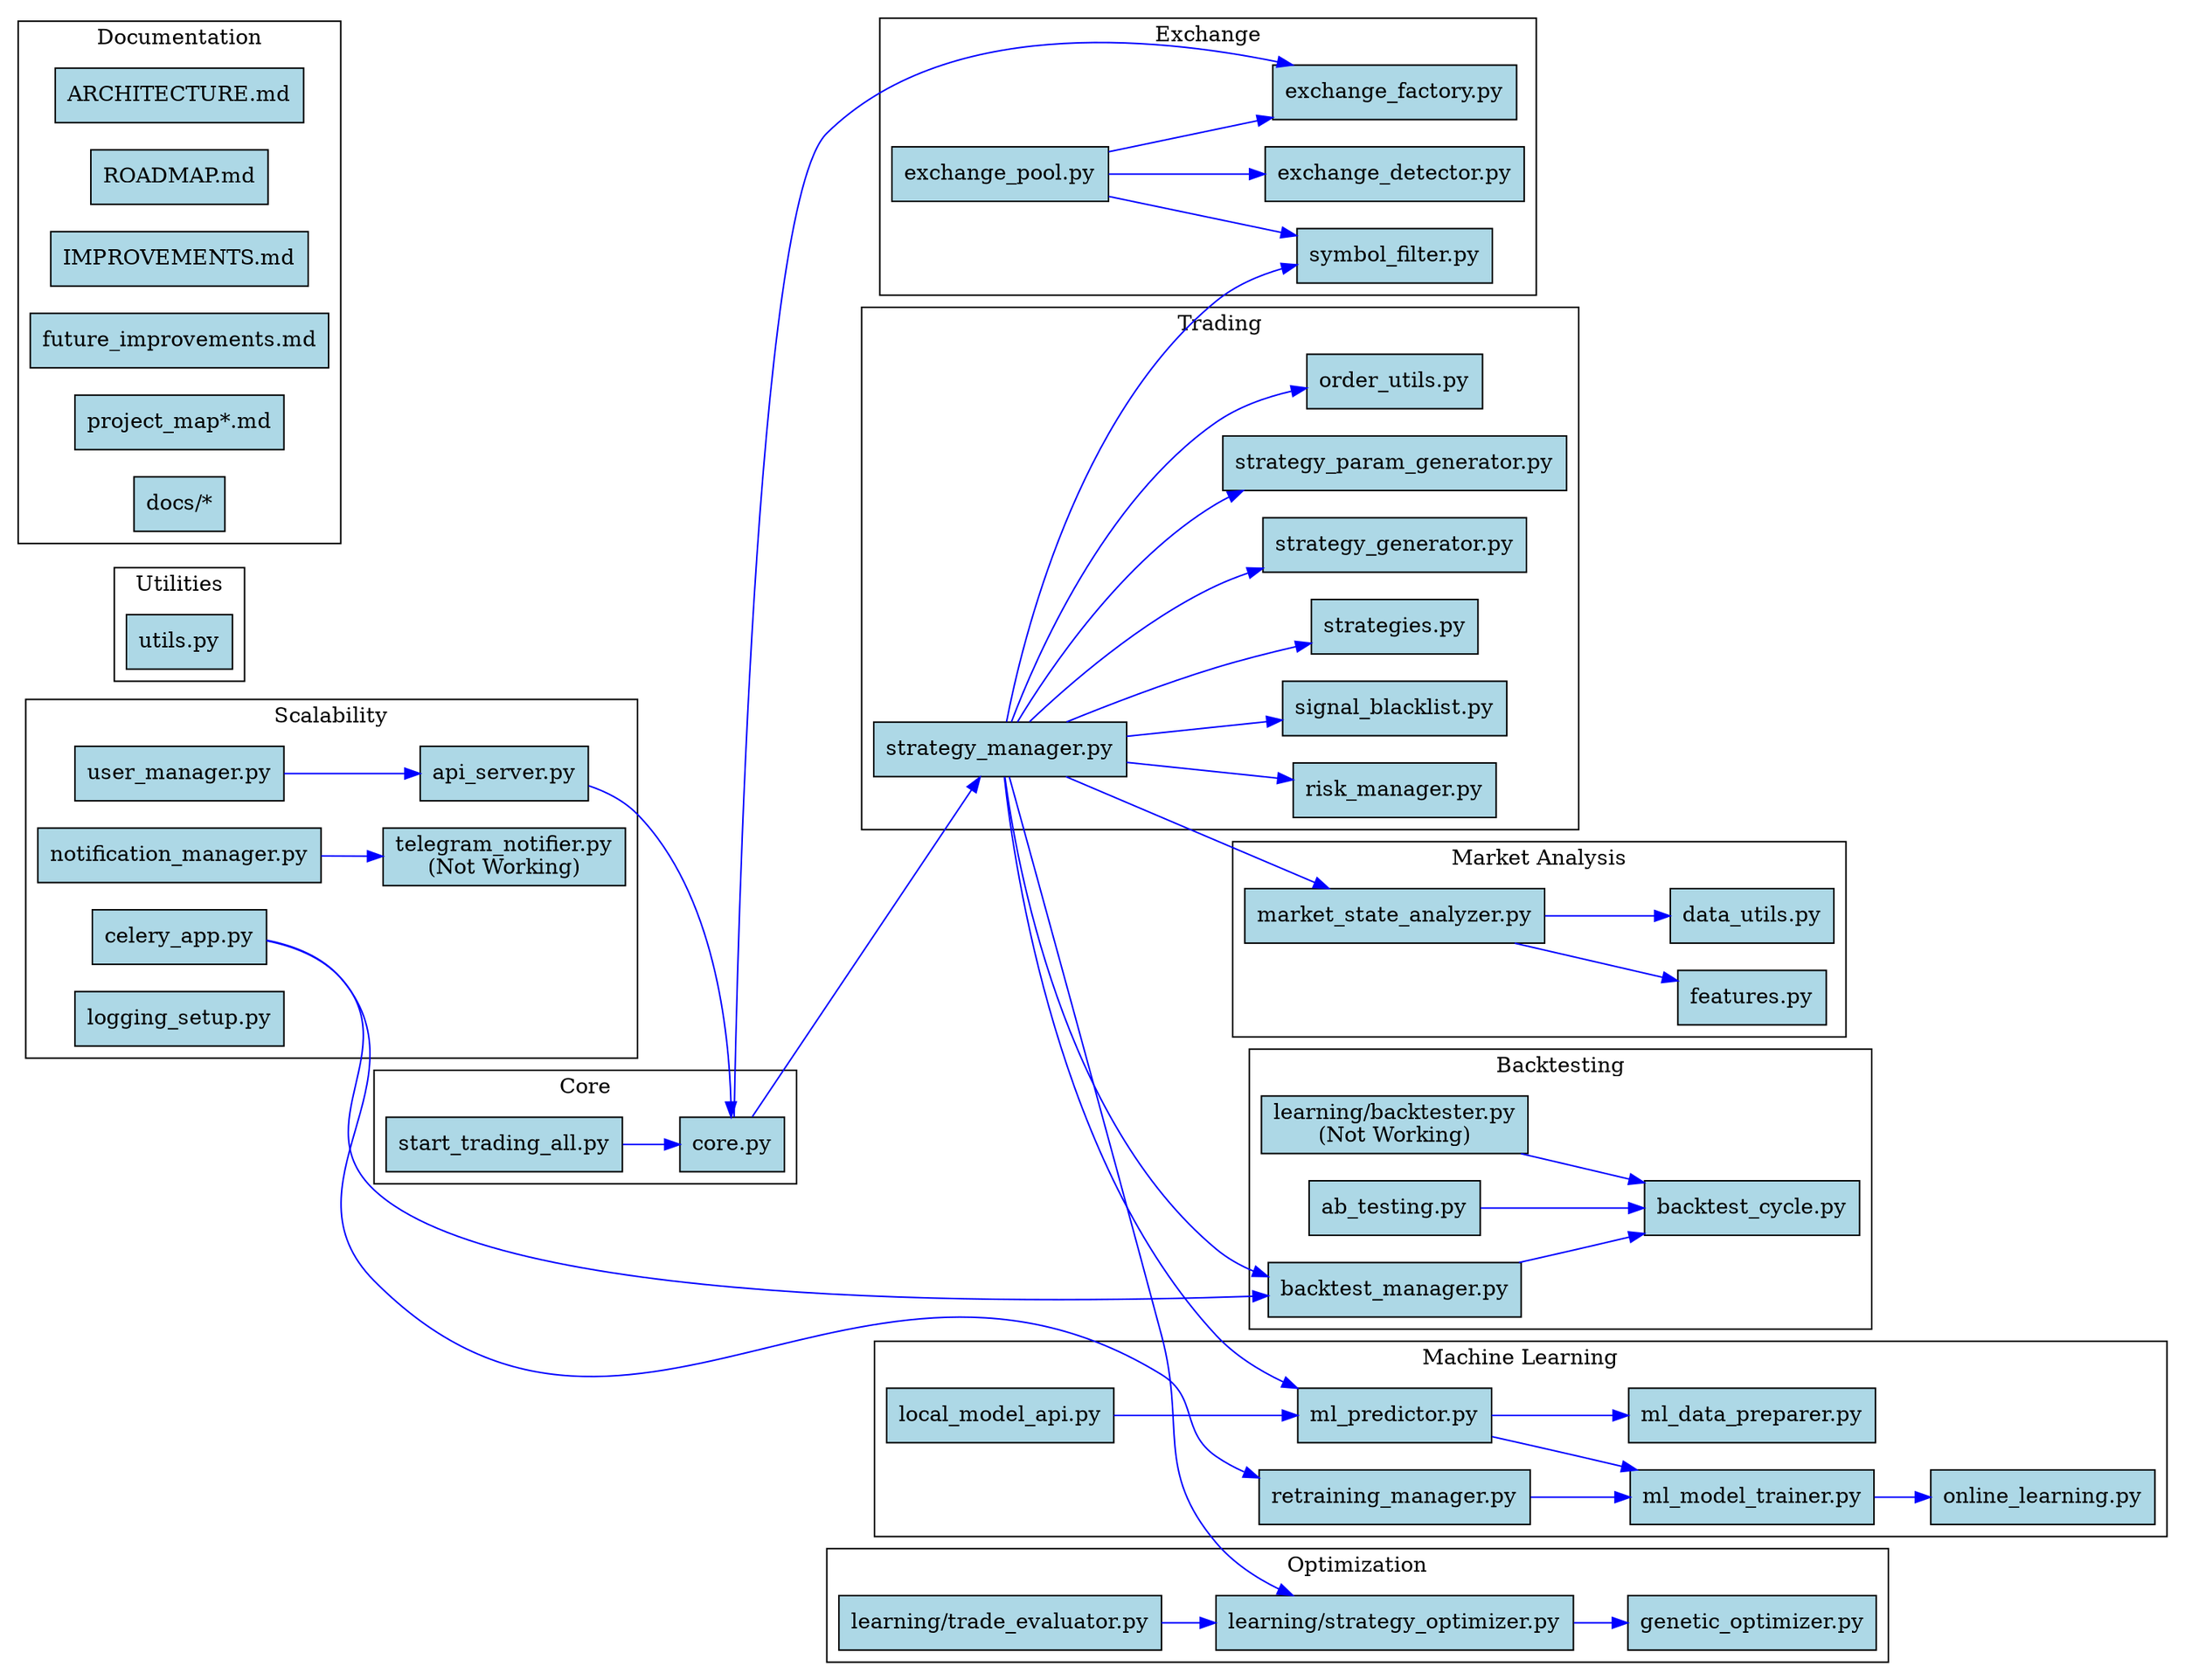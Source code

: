 digraph TradingBotSystem {
    rankdir=LR;
    node [shape=box, style=filled, fillcolor=lightblue];
    edge [color=blue];

    // Core
    subgraph cluster_core {
        label="Core";
        fillcolor=lightgreen;
        core [label="core.py"];
        start_trading [label="start_trading_all.py"];
        start_trading -> core;
    }

    // Trading
    subgraph cluster_trading {
        label="Trading";
        fillcolor=lightyellow;
        strategies [label="strategies.py"];
        strategy_manager [label="strategy_manager.py"];
        strategy_generator [label="strategy_generator.py"];
        strategy_param_generator [label="strategy_param_generator.py"];
        order_utils [label="order_utils.py"];
        risk_manager [label="risk_manager.py"];
        signal_blacklist [label="signal_blacklist.py"];
        strategy_manager -> strategies;
        strategy_manager -> strategy_generator;
        strategy_manager -> strategy_param_generator;
        strategy_manager -> order_utils;
        strategy_manager -> risk_manager;
        strategy_manager -> signal_blacklist;
        core -> strategy_manager;
    }

    // Exchange
    subgraph cluster_exchange {
        label="Exchange";
        fillcolor=lightcoral;
        exchange_factory [label="exchange_factory.py"];
        exchange_detector [label="exchange_detector.py"];
        exchange_pool [label="exchange_pool.py"];
        symbol_filter [label="symbol_filter.py"];
        exchange_pool -> exchange_factory;
        exchange_pool -> exchange_detector;
        exchange_pool -> symbol_filter;
        core -> exchange_factory;
    }

    // Market Analysis
    subgraph cluster_market_analysis {
        label="Market Analysis";
        fillcolor=lightpink;
        market_state_analyzer [label="market_state_analyzer.py"];
        features [label="features.py"];
        data_utils [label="data_utils.py"];
        market_state_analyzer -> features;
        market_state_analyzer -> data_utils;
        strategy_manager -> market_state_analyzer;
        strategy_manager -> symbol_filter;
    }

    // Machine Learning
    subgraph cluster_ml {
        label="Machine Learning";
        fillcolor=lightcyan;
        ml_data_preparer [label="ml_data_preparer.py"];
        ml_model_trainer [label="ml_model_trainer.py"];
        ml_predictor [label="ml_predictor.py"];
        online_learning [label="online_learning.py"];
        retraining_manager [label="retraining_manager.py"];
        local_model_api [label="local_model_api.py"];
        ml_predictor -> ml_model_trainer;
        ml_predictor -> ml_data_preparer;
        ml_model_trainer -> online_learning;
        retraining_manager -> ml_model_trainer;
        local_model_api -> ml_predictor;
        strategy_manager -> ml_predictor;
    }

    // Optimization
    subgraph cluster_optimization {
        label="Optimization";
        fillcolor=lightgoldenrodyellow;
        genetic_optimizer [label="genetic_optimizer.py"];
        strategy_optimizer [label="learning/strategy_optimizer.py"];
        trade_evaluator [label="learning/trade_evaluator.py"];
        strategy_optimizer -> genetic_optimizer;
        trade_evaluator -> strategy_optimizer;
        strategy_manager -> strategy_optimizer;
    }

    // Backtesting
    subgraph cluster_backtesting {
        label="Backtesting";
        fillcolor=lightgray;
        backtest_cycle [label="backtest_cycle.py"];
        backtest_manager [label="backtest_manager.py"];
        learning_backtester [label="learning/backtester.py\n(Not Working)"];
        ab_testing [label="ab_testing.py"];
        backtest_manager -> backtest_cycle;
        learning_backtester -> backtest_cycle;
        ab_testing -> backtest_cycle;
        strategy_manager -> backtest_manager;
    }

    // Scalability
    subgraph cluster_scalability {
        label="Scalability";
        fillcolor=lightseagreen;
        celery_app [label="celery_app.py"];
        api_server [label="api_server.py"];
        user_manager [label="user_manager.py"];
        notification_manager [label="notification_manager.py"];
        telegram_notifier [label="telegram_notifier.py\n(Not Working)"];
        logging_setup [label="logging_setup.py"];
        notification_manager -> telegram_notifier;
        celery_app -> backtest_manager;
        celery_app -> retraining_manager;
        api_server -> core;
        user_manager -> api_server;
    }

    // Utilities
    subgraph cluster_utilities {
        label="Utilities";
        fillcolor=lightsalmon;
        utils [label="utils.py"];
    }

    // Documentation
    subgraph cluster_documentation {
        label="Documentation";
        fillcolor=lavender;
        architecture_md [label="ARCHITECTURE.md"];
        roadmap_md [label="ROADMAP.md"];
        improvements_md [label="IMPROVEMENTS.md"];
        future_improvements [label="future_improvements.md"];
        project_map_md [label="project_map*.md"];
        docs [label="docs/*"];
    }
}
